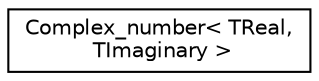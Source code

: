 digraph "Graphical Class Hierarchy"
{
 // LATEX_PDF_SIZE
  edge [fontname="Helvetica",fontsize="10",labelfontname="Helvetica",labelfontsize="10"];
  node [fontname="Helvetica",fontsize="10",shape=record];
  rankdir="LR";
  Node0 [label="Complex_number\< TReal,\l TImaginary \>",height=0.2,width=0.4,color="black", fillcolor="white", style="filled",URL="$classComplex__number.html",tooltip="Header containing Complex_number class declaration and implementation (partially)."];
}
